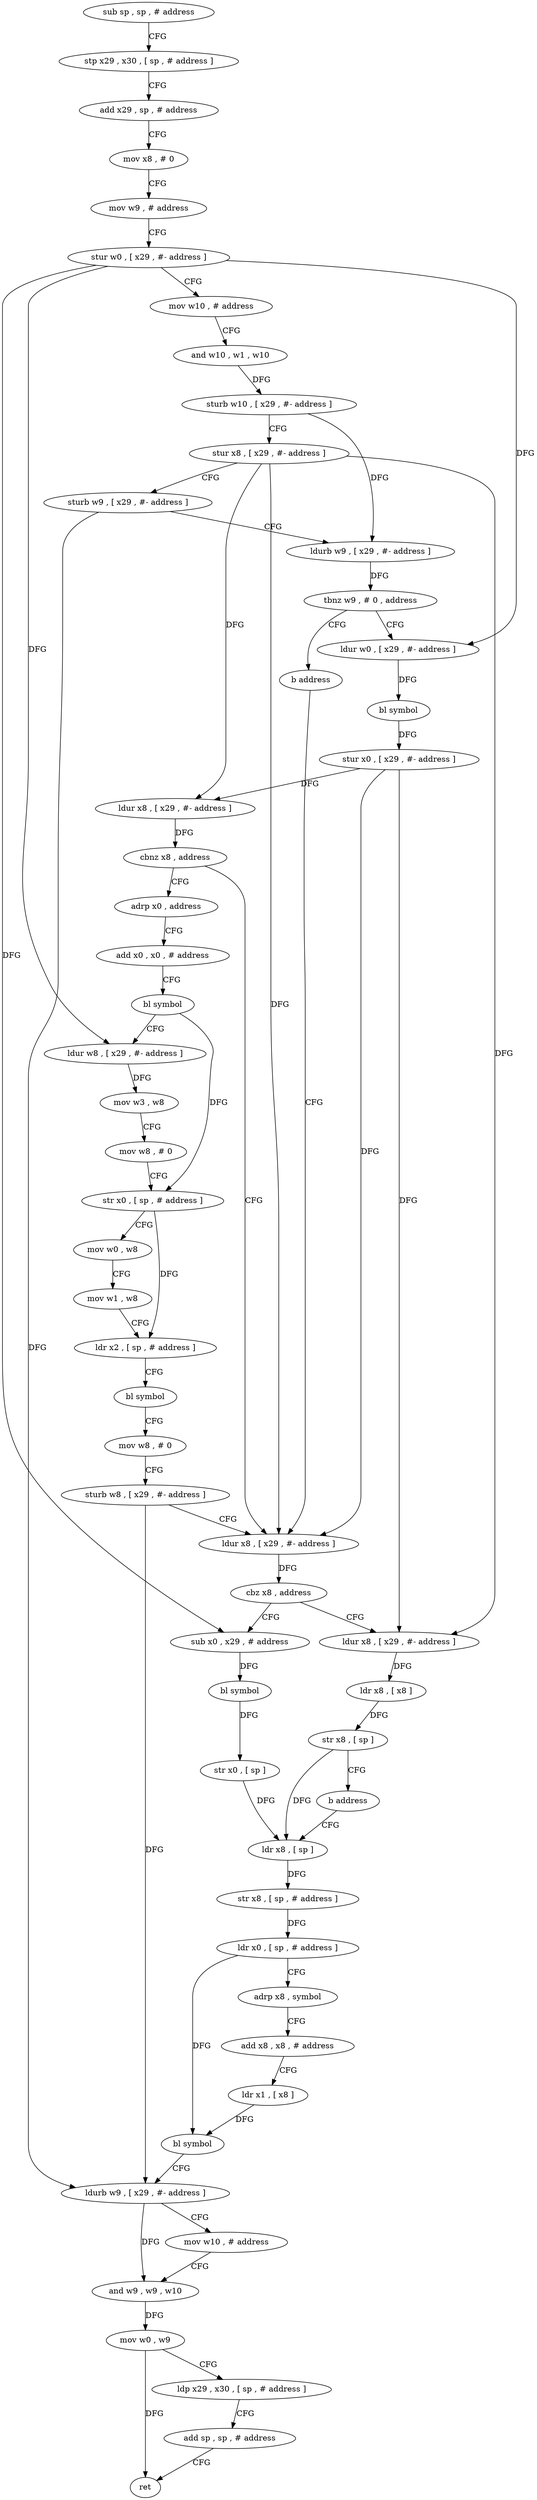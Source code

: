 digraph "func" {
"4202596" [label = "sub sp , sp , # address" ]
"4202600" [label = "stp x29 , x30 , [ sp , # address ]" ]
"4202604" [label = "add x29 , sp , # address" ]
"4202608" [label = "mov x8 , # 0" ]
"4202612" [label = "mov w9 , # address" ]
"4202616" [label = "stur w0 , [ x29 , #- address ]" ]
"4202620" [label = "mov w10 , # address" ]
"4202624" [label = "and w10 , w1 , w10" ]
"4202628" [label = "sturb w10 , [ x29 , #- address ]" ]
"4202632" [label = "stur x8 , [ x29 , #- address ]" ]
"4202636" [label = "sturb w9 , [ x29 , #- address ]" ]
"4202640" [label = "ldurb w9 , [ x29 , #- address ]" ]
"4202644" [label = "tbnz w9 , # 0 , address" ]
"4202652" [label = "ldur w0 , [ x29 , #- address ]" ]
"4202648" [label = "b address" ]
"4202656" [label = "bl symbol" ]
"4202660" [label = "stur x0 , [ x29 , #- address ]" ]
"4202664" [label = "ldur x8 , [ x29 , #- address ]" ]
"4202668" [label = "cbnz x8 , address" ]
"4202724" [label = "ldur x8 , [ x29 , #- address ]" ]
"4202672" [label = "adrp x0 , address" ]
"4202728" [label = "cbz x8 , address" ]
"4202748" [label = "sub x0 , x29 , # address" ]
"4202732" [label = "ldur x8 , [ x29 , #- address ]" ]
"4202676" [label = "add x0 , x0 , # address" ]
"4202680" [label = "bl symbol" ]
"4202684" [label = "ldur w8 , [ x29 , #- address ]" ]
"4202688" [label = "mov w3 , w8" ]
"4202692" [label = "mov w8 , # 0" ]
"4202696" [label = "str x0 , [ sp , # address ]" ]
"4202700" [label = "mov w0 , w8" ]
"4202704" [label = "mov w1 , w8" ]
"4202708" [label = "ldr x2 , [ sp , # address ]" ]
"4202712" [label = "bl symbol" ]
"4202716" [label = "mov w8 , # 0" ]
"4202720" [label = "sturb w8 , [ x29 , #- address ]" ]
"4202752" [label = "bl symbol" ]
"4202756" [label = "str x0 , [ sp ]" ]
"4202760" [label = "ldr x8 , [ sp ]" ]
"4202736" [label = "ldr x8 , [ x8 ]" ]
"4202740" [label = "str x8 , [ sp ]" ]
"4202744" [label = "b address" ]
"4202764" [label = "str x8 , [ sp , # address ]" ]
"4202768" [label = "ldr x0 , [ sp , # address ]" ]
"4202772" [label = "adrp x8 , symbol" ]
"4202776" [label = "add x8 , x8 , # address" ]
"4202780" [label = "ldr x1 , [ x8 ]" ]
"4202784" [label = "bl symbol" ]
"4202788" [label = "ldurb w9 , [ x29 , #- address ]" ]
"4202792" [label = "mov w10 , # address" ]
"4202796" [label = "and w9 , w9 , w10" ]
"4202800" [label = "mov w0 , w9" ]
"4202804" [label = "ldp x29 , x30 , [ sp , # address ]" ]
"4202808" [label = "add sp , sp , # address" ]
"4202812" [label = "ret" ]
"4202596" -> "4202600" [ label = "CFG" ]
"4202600" -> "4202604" [ label = "CFG" ]
"4202604" -> "4202608" [ label = "CFG" ]
"4202608" -> "4202612" [ label = "CFG" ]
"4202612" -> "4202616" [ label = "CFG" ]
"4202616" -> "4202620" [ label = "CFG" ]
"4202616" -> "4202652" [ label = "DFG" ]
"4202616" -> "4202684" [ label = "DFG" ]
"4202616" -> "4202748" [ label = "DFG" ]
"4202620" -> "4202624" [ label = "CFG" ]
"4202624" -> "4202628" [ label = "DFG" ]
"4202628" -> "4202632" [ label = "CFG" ]
"4202628" -> "4202640" [ label = "DFG" ]
"4202632" -> "4202636" [ label = "CFG" ]
"4202632" -> "4202664" [ label = "DFG" ]
"4202632" -> "4202724" [ label = "DFG" ]
"4202632" -> "4202732" [ label = "DFG" ]
"4202636" -> "4202640" [ label = "CFG" ]
"4202636" -> "4202788" [ label = "DFG" ]
"4202640" -> "4202644" [ label = "DFG" ]
"4202644" -> "4202652" [ label = "CFG" ]
"4202644" -> "4202648" [ label = "CFG" ]
"4202652" -> "4202656" [ label = "DFG" ]
"4202648" -> "4202724" [ label = "CFG" ]
"4202656" -> "4202660" [ label = "DFG" ]
"4202660" -> "4202664" [ label = "DFG" ]
"4202660" -> "4202724" [ label = "DFG" ]
"4202660" -> "4202732" [ label = "DFG" ]
"4202664" -> "4202668" [ label = "DFG" ]
"4202668" -> "4202724" [ label = "CFG" ]
"4202668" -> "4202672" [ label = "CFG" ]
"4202724" -> "4202728" [ label = "DFG" ]
"4202672" -> "4202676" [ label = "CFG" ]
"4202728" -> "4202748" [ label = "CFG" ]
"4202728" -> "4202732" [ label = "CFG" ]
"4202748" -> "4202752" [ label = "DFG" ]
"4202732" -> "4202736" [ label = "DFG" ]
"4202676" -> "4202680" [ label = "CFG" ]
"4202680" -> "4202684" [ label = "CFG" ]
"4202680" -> "4202696" [ label = "DFG" ]
"4202684" -> "4202688" [ label = "DFG" ]
"4202688" -> "4202692" [ label = "CFG" ]
"4202692" -> "4202696" [ label = "CFG" ]
"4202696" -> "4202700" [ label = "CFG" ]
"4202696" -> "4202708" [ label = "DFG" ]
"4202700" -> "4202704" [ label = "CFG" ]
"4202704" -> "4202708" [ label = "CFG" ]
"4202708" -> "4202712" [ label = "CFG" ]
"4202712" -> "4202716" [ label = "CFG" ]
"4202716" -> "4202720" [ label = "CFG" ]
"4202720" -> "4202724" [ label = "CFG" ]
"4202720" -> "4202788" [ label = "DFG" ]
"4202752" -> "4202756" [ label = "DFG" ]
"4202756" -> "4202760" [ label = "DFG" ]
"4202760" -> "4202764" [ label = "DFG" ]
"4202736" -> "4202740" [ label = "DFG" ]
"4202740" -> "4202744" [ label = "CFG" ]
"4202740" -> "4202760" [ label = "DFG" ]
"4202744" -> "4202760" [ label = "CFG" ]
"4202764" -> "4202768" [ label = "DFG" ]
"4202768" -> "4202772" [ label = "CFG" ]
"4202768" -> "4202784" [ label = "DFG" ]
"4202772" -> "4202776" [ label = "CFG" ]
"4202776" -> "4202780" [ label = "CFG" ]
"4202780" -> "4202784" [ label = "DFG" ]
"4202784" -> "4202788" [ label = "CFG" ]
"4202788" -> "4202792" [ label = "CFG" ]
"4202788" -> "4202796" [ label = "DFG" ]
"4202792" -> "4202796" [ label = "CFG" ]
"4202796" -> "4202800" [ label = "DFG" ]
"4202800" -> "4202804" [ label = "CFG" ]
"4202800" -> "4202812" [ label = "DFG" ]
"4202804" -> "4202808" [ label = "CFG" ]
"4202808" -> "4202812" [ label = "CFG" ]
}
